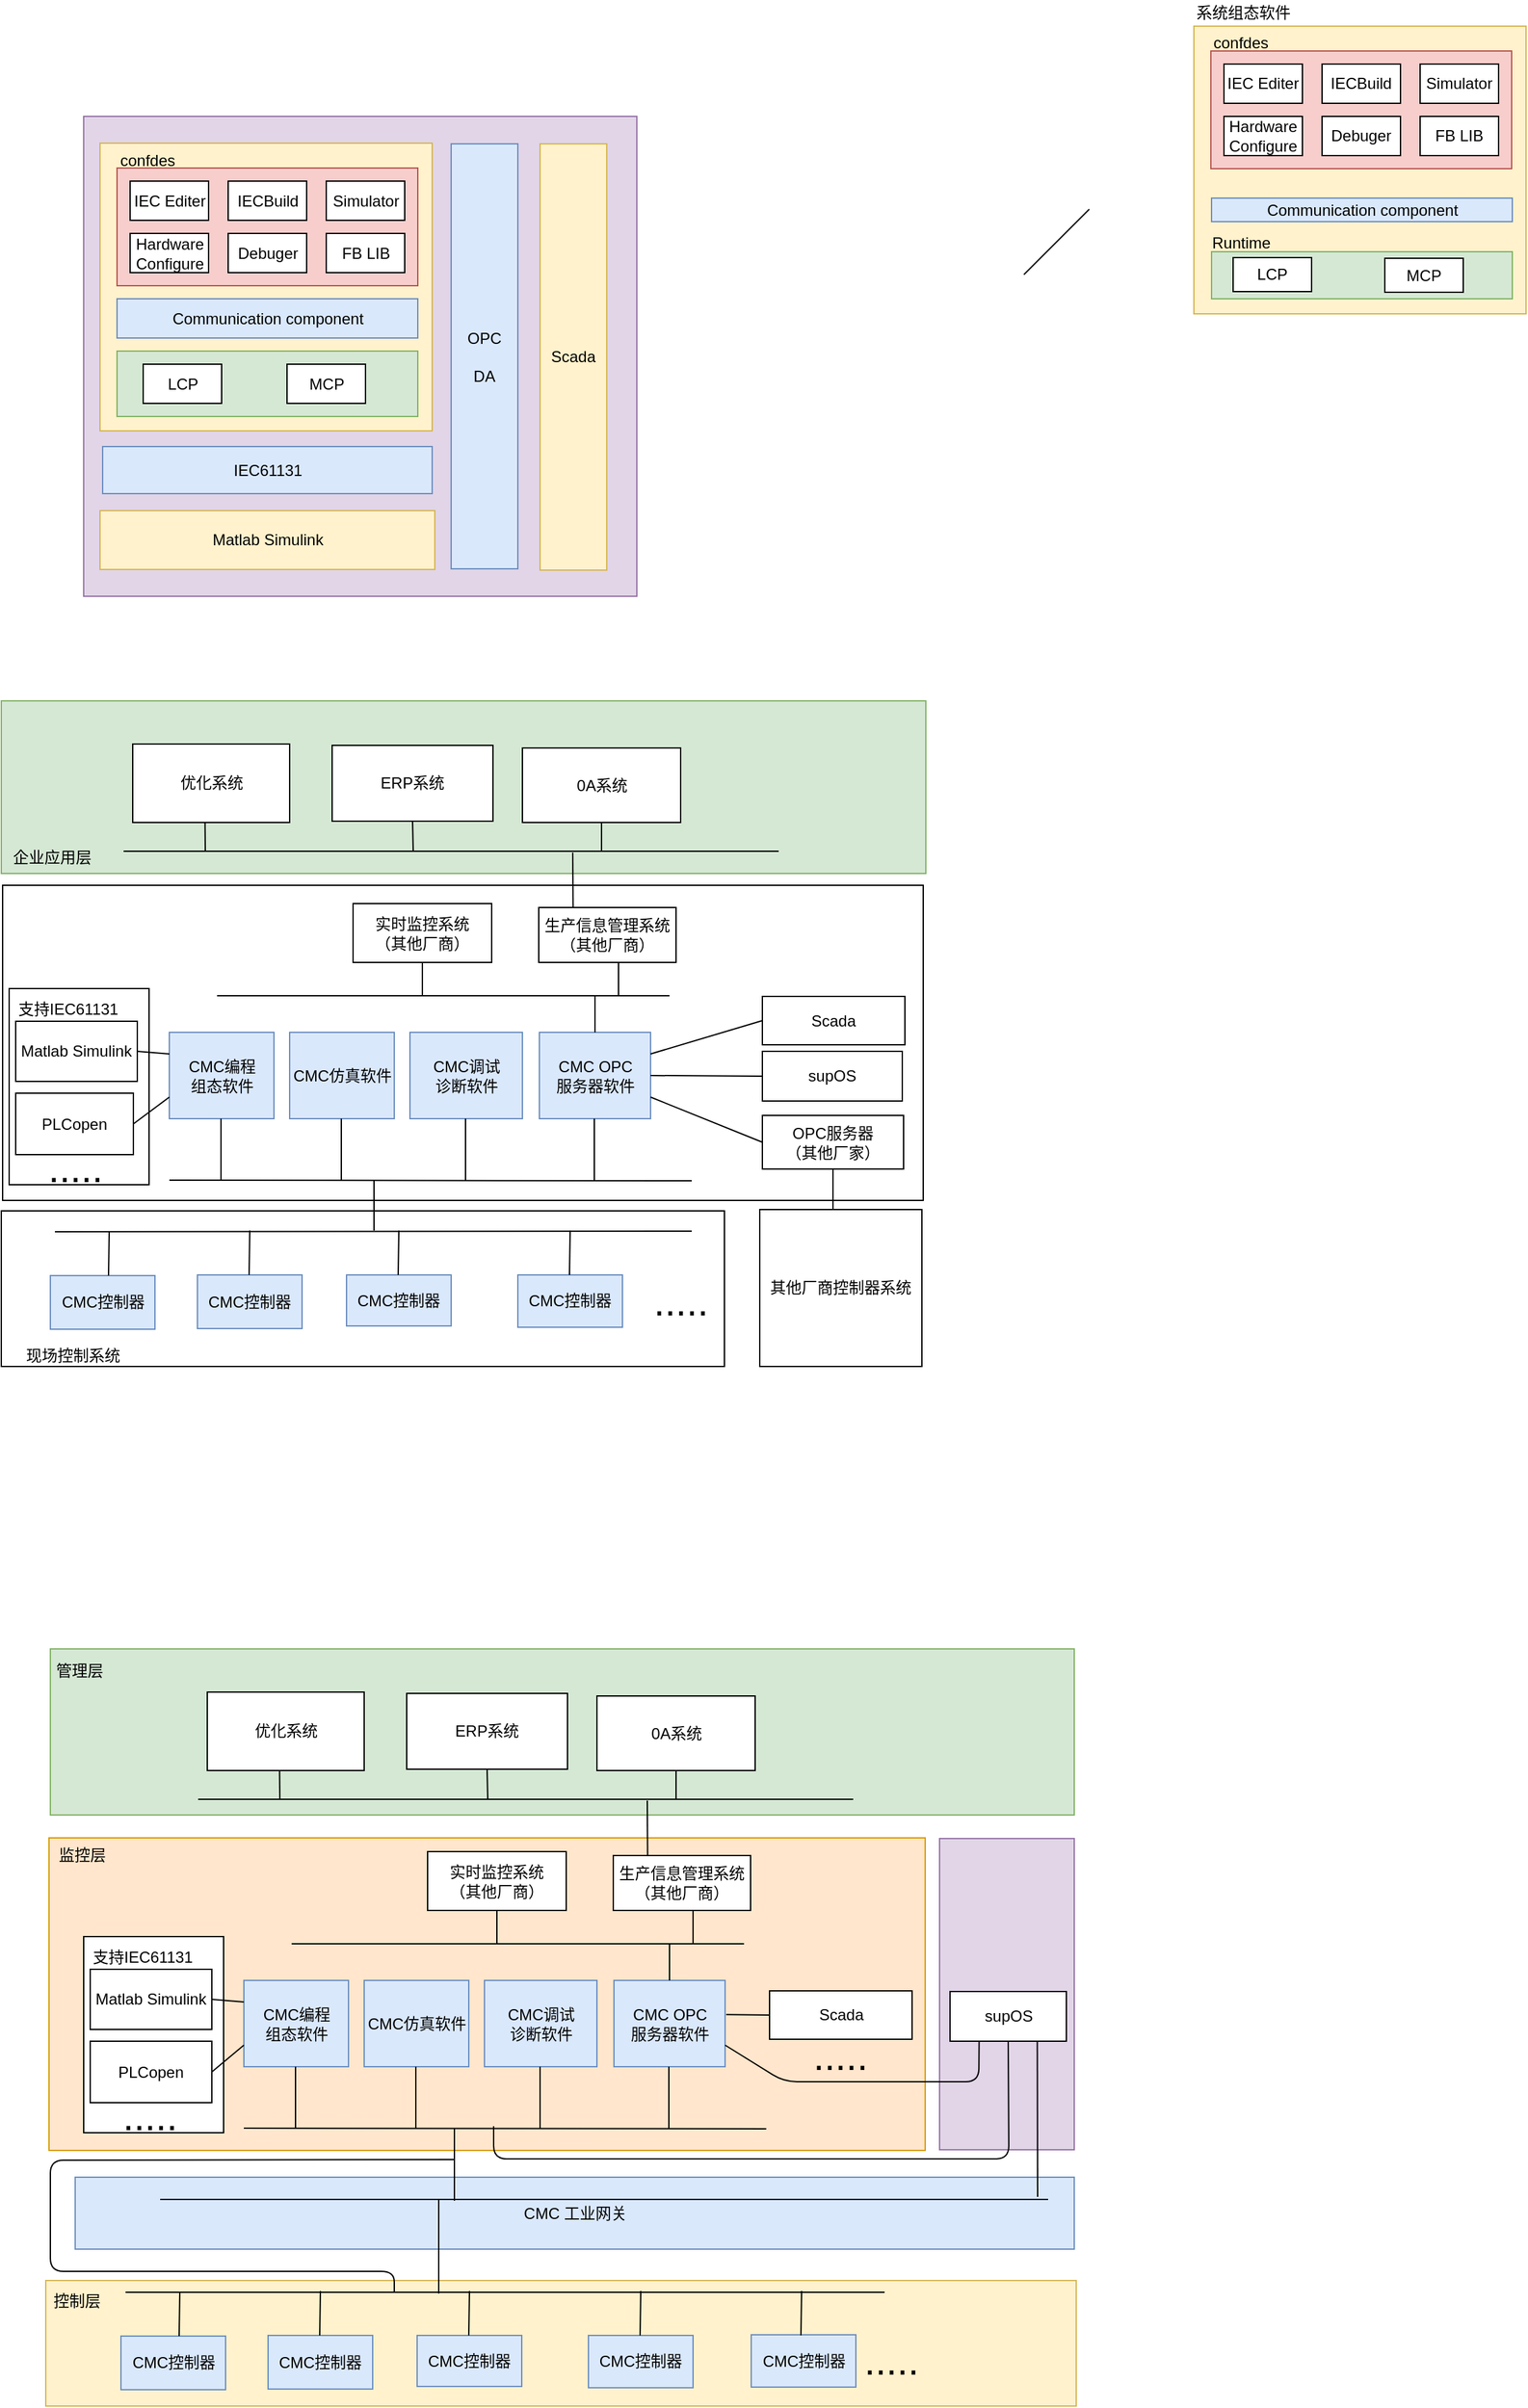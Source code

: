 <mxfile version="12.2.6" type="github" pages="1">
  <diagram id="X2vVQ79vodiJDOU-1dmY" name="Page-1">
    <mxGraphModel dx="971" dy="521" grid="0" gridSize="10" guides="1" tooltips="1" connect="1" arrows="1" fold="1" page="1" pageScale="1" pageWidth="827" pageHeight="1169" math="0" shadow="0">
      <root>
        <mxCell id="0"/>
        <mxCell id="1" parent="0"/>
        <mxCell id="jsY58lBf7UuHs69GCGZg-160" value="" style="rounded=0;whiteSpace=wrap;html=1;fillColor=#e1d5e7;strokeColor=#9673a6;" vertex="1" parent="1">
          <mxGeometry x="755.5" y="1512" width="103" height="238" as="geometry"/>
        </mxCell>
        <mxCell id="jsY58lBf7UuHs69GCGZg-145" value="&lt;div&gt;CMC 工业网关&lt;br&gt;&lt;/div&gt;" style="rounded=0;whiteSpace=wrap;html=1;fillColor=#dae8fc;strokeColor=#6c8ebf;" vertex="1" parent="1">
          <mxGeometry x="94.5" y="1771" width="764" height="55" as="geometry"/>
        </mxCell>
        <mxCell id="jsY58lBf7UuHs69GCGZg-60" value="" style="rounded=0;whiteSpace=wrap;html=1;" vertex="1" parent="1">
          <mxGeometry x="39" y="783" width="704" height="241" as="geometry"/>
        </mxCell>
        <mxCell id="jsY58lBf7UuHs69GCGZg-82" value="" style="rounded=0;whiteSpace=wrap;html=1;" vertex="1" parent="1">
          <mxGeometry x="44" y="862" width="107" height="150" as="geometry"/>
        </mxCell>
        <mxCell id="jsY58lBf7UuHs69GCGZg-80" value="" style="rounded=0;whiteSpace=wrap;html=1;fillColor=#d5e8d4;strokeColor=#82b366;" vertex="1" parent="1">
          <mxGeometry x="38" y="642" width="707" height="132" as="geometry"/>
        </mxCell>
        <mxCell id="jsY58lBf7UuHs69GCGZg-41" value="" style="rounded=0;whiteSpace=wrap;html=1;" vertex="1" parent="1">
          <mxGeometry x="38" y="1032" width="553" height="119" as="geometry"/>
        </mxCell>
        <mxCell id="29Fu6ePBGddKuSXw-dip-40" value="" style="rounded=0;whiteSpace=wrap;html=1;fillColor=#e1d5e7;strokeColor=#9673a6;" parent="1" vertex="1">
          <mxGeometry x="101" y="195" width="423" height="367" as="geometry"/>
        </mxCell>
        <mxCell id="29Fu6ePBGddKuSXw-dip-6" value="" style="rounded=0;whiteSpace=wrap;html=1;fillColor=#fff2cc;strokeColor=#d6b656;" parent="1" vertex="1">
          <mxGeometry x="113.5" y="215.5" width="254" height="220" as="geometry"/>
        </mxCell>
        <mxCell id="29Fu6ePBGddKuSXw-dip-10" value="" style="rounded=0;whiteSpace=wrap;html=1;fillColor=#f8cecc;strokeColor=#b85450;" parent="1" vertex="1">
          <mxGeometry x="126.5" y="234.5" width="230" height="90" as="geometry"/>
        </mxCell>
        <mxCell id="29Fu6ePBGddKuSXw-dip-11" value="IEC Editer" style="rounded=0;whiteSpace=wrap;html=1;" parent="1" vertex="1">
          <mxGeometry x="136.5" y="244.5" width="60" height="30" as="geometry"/>
        </mxCell>
        <mxCell id="29Fu6ePBGddKuSXw-dip-12" value="IECBuild" style="rounded=0;whiteSpace=wrap;html=1;" parent="1" vertex="1">
          <mxGeometry x="211.5" y="244.5" width="60" height="30" as="geometry"/>
        </mxCell>
        <mxCell id="29Fu6ePBGddKuSXw-dip-13" value="Debuger" style="rounded=0;whiteSpace=wrap;html=1;" parent="1" vertex="1">
          <mxGeometry x="211.5" y="284.5" width="60" height="30" as="geometry"/>
        </mxCell>
        <mxCell id="29Fu6ePBGddKuSXw-dip-16" value="confdes" style="text;html=1;resizable=0;points=[];autosize=1;align=left;verticalAlign=top;spacingTop=-4;" parent="1" vertex="1">
          <mxGeometry x="126.5" y="218.5" width="60" height="20" as="geometry"/>
        </mxCell>
        <mxCell id="29Fu6ePBGddKuSXw-dip-21" value="Simulator" style="rounded=0;whiteSpace=wrap;html=1;" parent="1" vertex="1">
          <mxGeometry x="286.5" y="244.5" width="60" height="30" as="geometry"/>
        </mxCell>
        <mxCell id="29Fu6ePBGddKuSXw-dip-22" value="&lt;div&gt;Hardware&lt;/div&gt;&lt;div&gt;&lt;span id=&quot;w_520&quot; class=&quot;high-light-bg&quot;&gt;Configure&lt;/span&gt;&lt;/div&gt;" style="rounded=0;whiteSpace=wrap;html=1;" parent="1" vertex="1">
          <mxGeometry x="136.5" y="284.5" width="60" height="30" as="geometry"/>
        </mxCell>
        <mxCell id="29Fu6ePBGddKuSXw-dip-23" value="FB LIB" style="rounded=0;whiteSpace=wrap;html=1;" parent="1" vertex="1">
          <mxGeometry x="286.5" y="284.5" width="60" height="30" as="geometry"/>
        </mxCell>
        <mxCell id="29Fu6ePBGddKuSXw-dip-26" value="Communication component" style="rounded=0;whiteSpace=wrap;html=1;fillColor=#dae8fc;strokeColor=#6c8ebf;" parent="1" vertex="1">
          <mxGeometry x="126.5" y="334.5" width="230" height="30" as="geometry"/>
        </mxCell>
        <mxCell id="29Fu6ePBGddKuSXw-dip-29" value="" style="rounded=0;whiteSpace=wrap;html=1;fillColor=#d5e8d4;strokeColor=#82b366;" parent="1" vertex="1">
          <mxGeometry x="126.5" y="374.5" width="230" height="50" as="geometry"/>
        </mxCell>
        <mxCell id="29Fu6ePBGddKuSXw-dip-31" value="LCP" style="rounded=0;whiteSpace=wrap;html=1;" parent="1" vertex="1">
          <mxGeometry x="146.5" y="384.5" width="60" height="30" as="geometry"/>
        </mxCell>
        <mxCell id="29Fu6ePBGddKuSXw-dip-32" value="MCP" style="rounded=0;whiteSpace=wrap;html=1;" parent="1" vertex="1">
          <mxGeometry x="256.5" y="384.5" width="60" height="30" as="geometry"/>
        </mxCell>
        <mxCell id="29Fu6ePBGddKuSXw-dip-35" value="&lt;div&gt;&lt;font style=&quot;font-size: 12px&quot;&gt;OPC&lt;/font&gt;&lt;/div&gt;&lt;div&gt;&lt;font style=&quot;font-size: 12px&quot;&gt;&lt;br&gt;&lt;/font&gt;&lt;/div&gt;&lt;div&gt;&lt;font style=&quot;font-size: 12px&quot;&gt; DA&lt;/font&gt;&lt;/div&gt;" style="rounded=0;whiteSpace=wrap;html=1;fillColor=#dae8fc;strokeColor=#6c8ebf;" parent="1" vertex="1">
          <mxGeometry x="382" y="216" width="51" height="325" as="geometry"/>
        </mxCell>
        <mxCell id="29Fu6ePBGddKuSXw-dip-36" value="Scada" style="rounded=0;whiteSpace=wrap;html=1;fillColor=#fff2cc;strokeColor=#d6b656;" parent="1" vertex="1">
          <mxGeometry x="450" y="216" width="51" height="326" as="geometry"/>
        </mxCell>
        <mxCell id="29Fu6ePBGddKuSXw-dip-37" value="IEC61131" style="rounded=0;whiteSpace=wrap;html=1;fillColor=#dae8fc;strokeColor=#6c8ebf;" parent="1" vertex="1">
          <mxGeometry x="115.5" y="447.5" width="252" height="36" as="geometry"/>
        </mxCell>
        <mxCell id="29Fu6ePBGddKuSXw-dip-38" value="Matlab Simulink" style="rounded=0;whiteSpace=wrap;html=1;fillColor=#fff2cc;strokeColor=#d6b656;" parent="1" vertex="1">
          <mxGeometry x="113.5" y="496.5" width="256" height="45" as="geometry"/>
        </mxCell>
        <mxCell id="jsY58lBf7UuHs69GCGZg-1" value="&lt;div&gt;CMC编程&lt;/div&gt;&lt;div&gt;组态软件&lt;/div&gt;" style="rounded=0;whiteSpace=wrap;html=1;fillColor=#dae8fc;strokeColor=#6c8ebf;" vertex="1" parent="1">
          <mxGeometry x="166.5" y="895.5" width="80" height="66" as="geometry"/>
        </mxCell>
        <mxCell id="jsY58lBf7UuHs69GCGZg-2" value="CMC仿真软件" style="rounded=0;whiteSpace=wrap;html=1;fillColor=#dae8fc;strokeColor=#6c8ebf;" vertex="1" parent="1">
          <mxGeometry x="258.5" y="895.5" width="80" height="66" as="geometry"/>
        </mxCell>
        <mxCell id="jsY58lBf7UuHs69GCGZg-3" value="&lt;div&gt;CMC OPC&lt;/div&gt;&lt;div&gt;服务器软件&lt;br&gt;&lt;/div&gt;" style="rounded=0;whiteSpace=wrap;html=1;fillColor=#dae8fc;strokeColor=#6c8ebf;" vertex="1" parent="1">
          <mxGeometry x="449.5" y="895.5" width="85" height="66" as="geometry"/>
        </mxCell>
        <mxCell id="jsY58lBf7UuHs69GCGZg-4" value="&lt;div&gt;CMC调试&lt;/div&gt;&lt;div&gt;诊断软件&lt;/div&gt;" style="rounded=0;whiteSpace=wrap;html=1;fillColor=#dae8fc;strokeColor=#6c8ebf;" vertex="1" parent="1">
          <mxGeometry x="350.5" y="895.5" width="86" height="66" as="geometry"/>
        </mxCell>
        <mxCell id="jsY58lBf7UuHs69GCGZg-8" value="" style="endArrow=none;html=1;" edge="1" parent="1">
          <mxGeometry width="50" height="50" relative="1" as="geometry">
            <mxPoint x="203" y="867.5" as="sourcePoint"/>
            <mxPoint x="549" y="867.5" as="targetPoint"/>
          </mxGeometry>
        </mxCell>
        <mxCell id="jsY58lBf7UuHs69GCGZg-9" value="" style="endArrow=none;html=1;exitX=0.5;exitY=0;exitDx=0;exitDy=0;" edge="1" parent="1" source="jsY58lBf7UuHs69GCGZg-3">
          <mxGeometry width="50" height="50" relative="1" as="geometry">
            <mxPoint x="114" y="1032.5" as="sourcePoint"/>
            <mxPoint x="492" y="868" as="targetPoint"/>
          </mxGeometry>
        </mxCell>
        <mxCell id="jsY58lBf7UuHs69GCGZg-11" value="&lt;div&gt;生产信息管理系统&lt;/div&gt;（其他厂商）" style="rounded=0;whiteSpace=wrap;html=1;" vertex="1" parent="1">
          <mxGeometry x="449" y="800" width="105" height="42" as="geometry"/>
        </mxCell>
        <mxCell id="jsY58lBf7UuHs69GCGZg-12" value="&lt;div&gt;实时监控系统&lt;/div&gt;&lt;div&gt;（其他厂商）&lt;br&gt;&lt;/div&gt;" style="rounded=0;whiteSpace=wrap;html=1;" vertex="1" parent="1">
          <mxGeometry x="307" y="797" width="106" height="45" as="geometry"/>
        </mxCell>
        <mxCell id="jsY58lBf7UuHs69GCGZg-13" value="" style="endArrow=none;html=1;entryX=0.5;entryY=1;entryDx=0;entryDy=0;" edge="1" parent="1" target="jsY58lBf7UuHs69GCGZg-12">
          <mxGeometry width="50" height="50" relative="1" as="geometry">
            <mxPoint x="360" y="868" as="sourcePoint"/>
            <mxPoint x="151" y="1021" as="targetPoint"/>
          </mxGeometry>
        </mxCell>
        <mxCell id="jsY58lBf7UuHs69GCGZg-14" value="" style="endArrow=none;html=1;entryX=0.5;entryY=1;entryDx=0;entryDy=0;" edge="1" parent="1">
          <mxGeometry width="50" height="50" relative="1" as="geometry">
            <mxPoint x="510" y="868" as="sourcePoint"/>
            <mxPoint x="510" y="842" as="targetPoint"/>
          </mxGeometry>
        </mxCell>
        <mxCell id="jsY58lBf7UuHs69GCGZg-15" value="Scada" style="rounded=0;whiteSpace=wrap;html=1;" vertex="1" parent="1">
          <mxGeometry x="620" y="868" width="109" height="37" as="geometry"/>
        </mxCell>
        <mxCell id="jsY58lBf7UuHs69GCGZg-17" value="" style="endArrow=none;html=1;" edge="1" parent="1">
          <mxGeometry width="50" height="50" relative="1" as="geometry">
            <mxPoint x="166.5" y="1008.5" as="sourcePoint"/>
            <mxPoint x="566" y="1009" as="targetPoint"/>
          </mxGeometry>
        </mxCell>
        <mxCell id="jsY58lBf7UuHs69GCGZg-18" value="" style="endArrow=none;html=1;exitX=0.5;exitY=0;exitDx=0;exitDy=0;" edge="1" parent="1">
          <mxGeometry width="50" height="50" relative="1" as="geometry">
            <mxPoint x="206" y="1009.0" as="sourcePoint"/>
            <mxPoint x="206" y="961.5" as="targetPoint"/>
          </mxGeometry>
        </mxCell>
        <mxCell id="jsY58lBf7UuHs69GCGZg-19" value="" style="endArrow=none;html=1;exitX=0.5;exitY=0;exitDx=0;exitDy=0;" edge="1" parent="1">
          <mxGeometry width="50" height="50" relative="1" as="geometry">
            <mxPoint x="298" y="1009.0" as="sourcePoint"/>
            <mxPoint x="298" y="961.5" as="targetPoint"/>
          </mxGeometry>
        </mxCell>
        <mxCell id="jsY58lBf7UuHs69GCGZg-20" value="" style="endArrow=none;html=1;exitX=0.5;exitY=0;exitDx=0;exitDy=0;" edge="1" parent="1">
          <mxGeometry width="50" height="50" relative="1" as="geometry">
            <mxPoint x="393" y="1009.0" as="sourcePoint"/>
            <mxPoint x="393" y="961.5" as="targetPoint"/>
          </mxGeometry>
        </mxCell>
        <mxCell id="jsY58lBf7UuHs69GCGZg-21" value="" style="endArrow=none;html=1;exitX=0.5;exitY=0;exitDx=0;exitDy=0;" edge="1" parent="1">
          <mxGeometry width="50" height="50" relative="1" as="geometry">
            <mxPoint x="491.5" y="1009.0" as="sourcePoint"/>
            <mxPoint x="491.5" y="961.5" as="targetPoint"/>
          </mxGeometry>
        </mxCell>
        <mxCell id="jsY58lBf7UuHs69GCGZg-24" value="" style="endArrow=none;html=1;exitX=0;exitY=0.5;exitDx=0;exitDy=0;entryX=1;entryY=0.25;entryDx=0;entryDy=0;" edge="1" parent="1" source="jsY58lBf7UuHs69GCGZg-15" target="jsY58lBf7UuHs69GCGZg-3">
          <mxGeometry width="50" height="50" relative="1" as="geometry">
            <mxPoint x="501.5" y="1019.0" as="sourcePoint"/>
            <mxPoint x="501.5" y="971.5" as="targetPoint"/>
          </mxGeometry>
        </mxCell>
        <mxCell id="jsY58lBf7UuHs69GCGZg-25" value="supOS" style="rounded=0;whiteSpace=wrap;html=1;" vertex="1" parent="1">
          <mxGeometry x="620" y="910" width="107" height="38" as="geometry"/>
        </mxCell>
        <mxCell id="jsY58lBf7UuHs69GCGZg-26" value="" style="endArrow=none;html=1;exitX=0;exitY=0.5;exitDx=0;exitDy=0;entryX=1;entryY=0.5;entryDx=0;entryDy=0;" edge="1" parent="1" source="jsY58lBf7UuHs69GCGZg-25" target="jsY58lBf7UuHs69GCGZg-3">
          <mxGeometry width="50" height="50" relative="1" as="geometry">
            <mxPoint x="601.5" y="896.5" as="sourcePoint"/>
            <mxPoint x="544.5" y="922" as="targetPoint"/>
          </mxGeometry>
        </mxCell>
        <mxCell id="jsY58lBf7UuHs69GCGZg-27" value="CMC控制器" style="rounded=0;whiteSpace=wrap;html=1;fillColor=#dae8fc;strokeColor=#6c8ebf;" vertex="1" parent="1">
          <mxGeometry x="188" y="1081" width="80" height="41" as="geometry"/>
        </mxCell>
        <mxCell id="jsY58lBf7UuHs69GCGZg-28" value="CMC控制器" style="rounded=0;whiteSpace=wrap;html=1;fillColor=#dae8fc;strokeColor=#6c8ebf;" vertex="1" parent="1">
          <mxGeometry x="302" y="1081" width="80" height="39" as="geometry"/>
        </mxCell>
        <mxCell id="jsY58lBf7UuHs69GCGZg-30" value="CMC控制器" style="rounded=0;whiteSpace=wrap;html=1;fillColor=#dae8fc;strokeColor=#6c8ebf;" vertex="1" parent="1">
          <mxGeometry x="433" y="1081" width="80" height="40" as="geometry"/>
        </mxCell>
        <mxCell id="jsY58lBf7UuHs69GCGZg-33" value="" style="endArrow=none;html=1;" edge="1" parent="1">
          <mxGeometry width="50" height="50" relative="1" as="geometry">
            <mxPoint x="79" y="1048" as="sourcePoint"/>
            <mxPoint x="566" y="1047.5" as="targetPoint"/>
          </mxGeometry>
        </mxCell>
        <mxCell id="jsY58lBf7UuHs69GCGZg-34" value="" style="endArrow=none;html=1;exitX=0.5;exitY=0;exitDx=0;exitDy=0;" edge="1" parent="1">
          <mxGeometry width="50" height="50" relative="1" as="geometry">
            <mxPoint x="227.5" y="1081.0" as="sourcePoint"/>
            <mxPoint x="228" y="1047" as="targetPoint"/>
          </mxGeometry>
        </mxCell>
        <mxCell id="jsY58lBf7UuHs69GCGZg-35" value="" style="endArrow=none;html=1;exitX=0.5;exitY=0;exitDx=0;exitDy=0;" edge="1" parent="1">
          <mxGeometry width="50" height="50" relative="1" as="geometry">
            <mxPoint x="341.5" y="1081.0" as="sourcePoint"/>
            <mxPoint x="342" y="1047" as="targetPoint"/>
          </mxGeometry>
        </mxCell>
        <mxCell id="jsY58lBf7UuHs69GCGZg-36" value="" style="endArrow=none;html=1;exitX=0.5;exitY=0;exitDx=0;exitDy=0;" edge="1" parent="1">
          <mxGeometry width="50" height="50" relative="1" as="geometry">
            <mxPoint x="472.5" y="1081.0" as="sourcePoint"/>
            <mxPoint x="473" y="1047" as="targetPoint"/>
          </mxGeometry>
        </mxCell>
        <mxCell id="jsY58lBf7UuHs69GCGZg-38" value="&lt;font style=&quot;font-size: 30px&quot;&gt;.....&lt;/font&gt;" style="text;html=1;resizable=0;points=[];autosize=1;align=left;verticalAlign=top;spacingTop=-4;" vertex="1" parent="1">
          <mxGeometry x="534.5" y="1081" width="52" height="21" as="geometry"/>
        </mxCell>
        <mxCell id="jsY58lBf7UuHs69GCGZg-43" value="现场控制系统" style="text;html=1;resizable=0;points=[];autosize=1;align=left;verticalAlign=top;spacingTop=-4;" vertex="1" parent="1">
          <mxGeometry x="54.5" y="1133" width="82" height="14" as="geometry"/>
        </mxCell>
        <mxCell id="jsY58lBf7UuHs69GCGZg-44" value="" style="endArrow=none;html=1;" edge="1" parent="1">
          <mxGeometry width="50" height="50" relative="1" as="geometry">
            <mxPoint x="323" y="1047" as="sourcePoint"/>
            <mxPoint x="323" y="1009" as="targetPoint"/>
          </mxGeometry>
        </mxCell>
        <mxCell id="jsY58lBf7UuHs69GCGZg-45" value="OPC服务器&lt;br&gt;（其他厂家）" style="rounded=0;whiteSpace=wrap;html=1;" vertex="1" parent="1">
          <mxGeometry x="620" y="959" width="108" height="41" as="geometry"/>
        </mxCell>
        <mxCell id="jsY58lBf7UuHs69GCGZg-46" value="" style="endArrow=none;html=1;exitX=0;exitY=0.5;exitDx=0;exitDy=0;entryX=1;entryY=0.75;entryDx=0;entryDy=0;" edge="1" parent="1" source="jsY58lBf7UuHs69GCGZg-45" target="jsY58lBf7UuHs69GCGZg-3">
          <mxGeometry width="50" height="50" relative="1" as="geometry">
            <mxPoint x="630" y="934" as="sourcePoint"/>
            <mxPoint x="544.5" y="938.5" as="targetPoint"/>
          </mxGeometry>
        </mxCell>
        <mxCell id="jsY58lBf7UuHs69GCGZg-47" value="其他厂商控制器系统" style="rounded=0;whiteSpace=wrap;html=1;" vertex="1" parent="1">
          <mxGeometry x="618" y="1031" width="124" height="120" as="geometry"/>
        </mxCell>
        <mxCell id="jsY58lBf7UuHs69GCGZg-48" value="" style="endArrow=none;html=1;entryX=0.5;entryY=1;entryDx=0;entryDy=0;" edge="1" parent="1" target="jsY58lBf7UuHs69GCGZg-45">
          <mxGeometry width="50" height="50" relative="1" as="geometry">
            <mxPoint x="674" y="1031" as="sourcePoint"/>
            <mxPoint x="151" y="1176" as="targetPoint"/>
          </mxGeometry>
        </mxCell>
        <mxCell id="jsY58lBf7UuHs69GCGZg-50" value="Matlab Simulink" style="rounded=0;whiteSpace=wrap;html=1;" vertex="1" parent="1">
          <mxGeometry x="49" y="887" width="93" height="46" as="geometry"/>
        </mxCell>
        <mxCell id="jsY58lBf7UuHs69GCGZg-53" value="PLCopen" style="rounded=0;whiteSpace=wrap;html=1;" vertex="1" parent="1">
          <mxGeometry x="49" y="942" width="90" height="47" as="geometry"/>
        </mxCell>
        <mxCell id="jsY58lBf7UuHs69GCGZg-55" value="CMC控制器" style="rounded=0;whiteSpace=wrap;html=1;fillColor=#dae8fc;strokeColor=#6c8ebf;" vertex="1" parent="1">
          <mxGeometry x="75.5" y="1081.5" width="80" height="41" as="geometry"/>
        </mxCell>
        <mxCell id="jsY58lBf7UuHs69GCGZg-56" value="" style="endArrow=none;html=1;exitX=0.5;exitY=0;exitDx=0;exitDy=0;" edge="1" parent="1">
          <mxGeometry width="50" height="50" relative="1" as="geometry">
            <mxPoint x="120" y="1081.5" as="sourcePoint"/>
            <mxPoint x="120.5" y="1047.5" as="targetPoint"/>
          </mxGeometry>
        </mxCell>
        <mxCell id="jsY58lBf7UuHs69GCGZg-57" value="" style="endArrow=none;html=1;entryX=0;entryY=0.25;entryDx=0;entryDy=0;exitX=1;exitY=0.5;exitDx=0;exitDy=0;" edge="1" parent="1" source="jsY58lBf7UuHs69GCGZg-50" target="jsY58lBf7UuHs69GCGZg-1">
          <mxGeometry width="50" height="50" relative="1" as="geometry">
            <mxPoint x="34" y="1222" as="sourcePoint"/>
            <mxPoint x="84" y="1172" as="targetPoint"/>
          </mxGeometry>
        </mxCell>
        <mxCell id="jsY58lBf7UuHs69GCGZg-58" value="" style="endArrow=none;html=1;entryX=0;entryY=0.75;entryDx=0;entryDy=0;exitX=1;exitY=0.5;exitDx=0;exitDy=0;" edge="1" parent="1" source="jsY58lBf7UuHs69GCGZg-53" target="jsY58lBf7UuHs69GCGZg-1">
          <mxGeometry width="50" height="50" relative="1" as="geometry">
            <mxPoint x="137" y="920" as="sourcePoint"/>
            <mxPoint x="176.5" y="922" as="targetPoint"/>
          </mxGeometry>
        </mxCell>
        <mxCell id="jsY58lBf7UuHs69GCGZg-59" value="&lt;font style=&quot;font-size: 30px&quot;&gt;.....&lt;/font&gt;" style="text;html=1;resizable=0;points=[];autosize=1;align=left;verticalAlign=top;spacingTop=-4;" vertex="1" parent="1">
          <mxGeometry x="71.5" y="978.5" width="52" height="21" as="geometry"/>
        </mxCell>
        <mxCell id="jsY58lBf7UuHs69GCGZg-64" value="0A系统" style="rounded=0;whiteSpace=wrap;html=1;" vertex="1" parent="1">
          <mxGeometry x="436.5" y="678" width="121" height="57" as="geometry"/>
        </mxCell>
        <mxCell id="jsY58lBf7UuHs69GCGZg-65" value="ERP系统" style="rounded=0;whiteSpace=wrap;html=1;" vertex="1" parent="1">
          <mxGeometry x="291" y="676" width="123" height="58" as="geometry"/>
        </mxCell>
        <mxCell id="jsY58lBf7UuHs69GCGZg-66" value="优化系统" style="rounded=0;whiteSpace=wrap;html=1;" vertex="1" parent="1">
          <mxGeometry x="138.5" y="675" width="120" height="60" as="geometry"/>
        </mxCell>
        <mxCell id="jsY58lBf7UuHs69GCGZg-73" value="" style="endArrow=none;html=1;entryX=0.5;entryY=1;entryDx=0;entryDy=0;" edge="1" parent="1" target="jsY58lBf7UuHs69GCGZg-65">
          <mxGeometry width="50" height="50" relative="1" as="geometry">
            <mxPoint x="353" y="757" as="sourcePoint"/>
            <mxPoint x="218.5" y="754" as="targetPoint"/>
          </mxGeometry>
        </mxCell>
        <mxCell id="jsY58lBf7UuHs69GCGZg-74" value="" style="endArrow=none;html=1;" edge="1" parent="1">
          <mxGeometry width="50" height="50" relative="1" as="geometry">
            <mxPoint x="131.5" y="757" as="sourcePoint"/>
            <mxPoint x="632.5" y="757" as="targetPoint"/>
          </mxGeometry>
        </mxCell>
        <mxCell id="jsY58lBf7UuHs69GCGZg-75" value="" style="endArrow=none;html=1;" edge="1" parent="1" target="jsY58lBf7UuHs69GCGZg-64">
          <mxGeometry width="50" height="50" relative="1" as="geometry">
            <mxPoint x="497" y="757" as="sourcePoint"/>
            <mxPoint x="92" y="1172" as="targetPoint"/>
          </mxGeometry>
        </mxCell>
        <mxCell id="jsY58lBf7UuHs69GCGZg-77" value="" style="endArrow=none;html=1;" edge="1" parent="1">
          <mxGeometry width="50" height="50" relative="1" as="geometry">
            <mxPoint x="194" y="757" as="sourcePoint"/>
            <mxPoint x="193.788" y="735" as="targetPoint"/>
          </mxGeometry>
        </mxCell>
        <mxCell id="jsY58lBf7UuHs69GCGZg-79" value="" style="endArrow=none;html=1;entryX=0.25;entryY=0;entryDx=0;entryDy=0;" edge="1" parent="1" target="jsY58lBf7UuHs69GCGZg-11">
          <mxGeometry width="50" height="50" relative="1" as="geometry">
            <mxPoint x="475" y="758" as="sourcePoint"/>
            <mxPoint x="520" y="852" as="targetPoint"/>
          </mxGeometry>
        </mxCell>
        <mxCell id="jsY58lBf7UuHs69GCGZg-81" value="企业应用层" style="text;html=1;resizable=0;points=[];autosize=1;align=left;verticalAlign=top;spacingTop=-4;" vertex="1" parent="1">
          <mxGeometry x="44.5" y="752" width="70" height="14" as="geometry"/>
        </mxCell>
        <mxCell id="jsY58lBf7UuHs69GCGZg-83" value="支持IEC61131" style="text;html=1;resizable=0;points=[];autosize=1;align=left;verticalAlign=top;spacingTop=-4;" vertex="1" parent="1">
          <mxGeometry x="49" y="868" width="88" height="14" as="geometry"/>
        </mxCell>
        <mxCell id="jsY58lBf7UuHs69GCGZg-84" value="" style="rounded=0;whiteSpace=wrap;html=1;fillColor=#ffe6cc;strokeColor=#d79b00;" vertex="1" parent="1">
          <mxGeometry x="74.5" y="1511.5" width="670" height="239" as="geometry"/>
        </mxCell>
        <mxCell id="jsY58lBf7UuHs69GCGZg-85" value="" style="rounded=0;whiteSpace=wrap;html=1;" vertex="1" parent="1">
          <mxGeometry x="101" y="1587" width="107" height="150" as="geometry"/>
        </mxCell>
        <mxCell id="jsY58lBf7UuHs69GCGZg-86" value="" style="rounded=0;whiteSpace=wrap;html=1;fillColor=#d5e8d4;strokeColor=#82b366;" vertex="1" parent="1">
          <mxGeometry x="75.5" y="1367" width="783" height="127" as="geometry"/>
        </mxCell>
        <mxCell id="jsY58lBf7UuHs69GCGZg-87" value="" style="rounded=0;whiteSpace=wrap;html=1;fillColor=#fff2cc;strokeColor=#d6b656;" vertex="1" parent="1">
          <mxGeometry x="72" y="1850" width="788" height="96" as="geometry"/>
        </mxCell>
        <mxCell id="jsY58lBf7UuHs69GCGZg-88" value="&lt;div&gt;CMC编程&lt;/div&gt;&lt;div&gt;组态软件&lt;/div&gt;" style="rounded=0;whiteSpace=wrap;html=1;fillColor=#dae8fc;strokeColor=#6c8ebf;" vertex="1" parent="1">
          <mxGeometry x="223.5" y="1620.5" width="80" height="66" as="geometry"/>
        </mxCell>
        <mxCell id="jsY58lBf7UuHs69GCGZg-89" value="CMC仿真软件" style="rounded=0;whiteSpace=wrap;html=1;fillColor=#dae8fc;strokeColor=#6c8ebf;" vertex="1" parent="1">
          <mxGeometry x="315.5" y="1620.5" width="80" height="66" as="geometry"/>
        </mxCell>
        <mxCell id="jsY58lBf7UuHs69GCGZg-90" value="&lt;div&gt;CMC OPC&lt;/div&gt;&lt;div&gt;服务器软件&lt;br&gt;&lt;/div&gt;" style="rounded=0;whiteSpace=wrap;html=1;fillColor=#dae8fc;strokeColor=#6c8ebf;" vertex="1" parent="1">
          <mxGeometry x="506.5" y="1620.5" width="85" height="66" as="geometry"/>
        </mxCell>
        <mxCell id="jsY58lBf7UuHs69GCGZg-91" value="&lt;div&gt;CMC调试&lt;/div&gt;&lt;div&gt;诊断软件&lt;/div&gt;" style="rounded=0;whiteSpace=wrap;html=1;fillColor=#dae8fc;strokeColor=#6c8ebf;" vertex="1" parent="1">
          <mxGeometry x="407.5" y="1620.5" width="86" height="66" as="geometry"/>
        </mxCell>
        <mxCell id="jsY58lBf7UuHs69GCGZg-92" value="" style="endArrow=none;html=1;" edge="1" parent="1">
          <mxGeometry width="50" height="50" relative="1" as="geometry">
            <mxPoint x="260" y="1592.5" as="sourcePoint"/>
            <mxPoint x="606.0" y="1592.5" as="targetPoint"/>
          </mxGeometry>
        </mxCell>
        <mxCell id="jsY58lBf7UuHs69GCGZg-93" value="" style="endArrow=none;html=1;exitX=0.5;exitY=0;exitDx=0;exitDy=0;" edge="1" parent="1" source="jsY58lBf7UuHs69GCGZg-90">
          <mxGeometry width="50" height="50" relative="1" as="geometry">
            <mxPoint x="171" y="1757.5" as="sourcePoint"/>
            <mxPoint x="549" y="1593" as="targetPoint"/>
          </mxGeometry>
        </mxCell>
        <mxCell id="jsY58lBf7UuHs69GCGZg-94" value="&lt;div&gt;生产信息管理系统&lt;/div&gt;（其他厂商）" style="rounded=0;whiteSpace=wrap;html=1;" vertex="1" parent="1">
          <mxGeometry x="506" y="1525" width="105" height="42" as="geometry"/>
        </mxCell>
        <mxCell id="jsY58lBf7UuHs69GCGZg-95" value="&lt;div&gt;实时监控系统&lt;/div&gt;&lt;div&gt;（其他厂商）&lt;br&gt;&lt;/div&gt;" style="rounded=0;whiteSpace=wrap;html=1;" vertex="1" parent="1">
          <mxGeometry x="364" y="1522" width="106" height="45" as="geometry"/>
        </mxCell>
        <mxCell id="jsY58lBf7UuHs69GCGZg-96" value="" style="endArrow=none;html=1;entryX=0.5;entryY=1;entryDx=0;entryDy=0;" edge="1" parent="1" target="jsY58lBf7UuHs69GCGZg-95">
          <mxGeometry width="50" height="50" relative="1" as="geometry">
            <mxPoint x="417" y="1593" as="sourcePoint"/>
            <mxPoint x="208" y="1746" as="targetPoint"/>
          </mxGeometry>
        </mxCell>
        <mxCell id="jsY58lBf7UuHs69GCGZg-97" value="" style="endArrow=none;html=1;entryX=0.5;entryY=1;entryDx=0;entryDy=0;" edge="1" parent="1">
          <mxGeometry width="50" height="50" relative="1" as="geometry">
            <mxPoint x="567" y="1593" as="sourcePoint"/>
            <mxPoint x="567" y="1567" as="targetPoint"/>
          </mxGeometry>
        </mxCell>
        <mxCell id="jsY58lBf7UuHs69GCGZg-98" value="Scada" style="rounded=0;whiteSpace=wrap;html=1;" vertex="1" parent="1">
          <mxGeometry x="625.5" y="1628.5" width="109" height="37" as="geometry"/>
        </mxCell>
        <mxCell id="jsY58lBf7UuHs69GCGZg-99" value="" style="endArrow=none;html=1;" edge="1" parent="1">
          <mxGeometry width="50" height="50" relative="1" as="geometry">
            <mxPoint x="223.5" y="1733.5" as="sourcePoint"/>
            <mxPoint x="623.0" y="1734" as="targetPoint"/>
          </mxGeometry>
        </mxCell>
        <mxCell id="jsY58lBf7UuHs69GCGZg-100" value="" style="endArrow=none;html=1;exitX=0.5;exitY=0;exitDx=0;exitDy=0;" edge="1" parent="1">
          <mxGeometry width="50" height="50" relative="1" as="geometry">
            <mxPoint x="263" y="1734.0" as="sourcePoint"/>
            <mxPoint x="263" y="1686.5" as="targetPoint"/>
          </mxGeometry>
        </mxCell>
        <mxCell id="jsY58lBf7UuHs69GCGZg-101" value="" style="endArrow=none;html=1;exitX=0.5;exitY=0;exitDx=0;exitDy=0;" edge="1" parent="1">
          <mxGeometry width="50" height="50" relative="1" as="geometry">
            <mxPoint x="355" y="1734.0" as="sourcePoint"/>
            <mxPoint x="355" y="1686.5" as="targetPoint"/>
          </mxGeometry>
        </mxCell>
        <mxCell id="jsY58lBf7UuHs69GCGZg-102" value="" style="endArrow=none;html=1;exitX=0.5;exitY=0;exitDx=0;exitDy=0;" edge="1" parent="1">
          <mxGeometry width="50" height="50" relative="1" as="geometry">
            <mxPoint x="450" y="1734.0" as="sourcePoint"/>
            <mxPoint x="450" y="1686.5" as="targetPoint"/>
          </mxGeometry>
        </mxCell>
        <mxCell id="jsY58lBf7UuHs69GCGZg-103" value="" style="endArrow=none;html=1;exitX=0.5;exitY=0;exitDx=0;exitDy=0;" edge="1" parent="1">
          <mxGeometry width="50" height="50" relative="1" as="geometry">
            <mxPoint x="548.5" y="1734.0" as="sourcePoint"/>
            <mxPoint x="548.5" y="1686.5" as="targetPoint"/>
          </mxGeometry>
        </mxCell>
        <mxCell id="jsY58lBf7UuHs69GCGZg-104" value="" style="endArrow=none;html=1;exitX=0;exitY=0.5;exitDx=0;exitDy=0;entryX=1.01;entryY=0.396;entryDx=0;entryDy=0;entryPerimeter=0;" edge="1" parent="1" source="jsY58lBf7UuHs69GCGZg-98" target="jsY58lBf7UuHs69GCGZg-90">
          <mxGeometry width="50" height="50" relative="1" as="geometry">
            <mxPoint x="558.5" y="1744.0" as="sourcePoint"/>
            <mxPoint x="558.5" y="1696.5" as="targetPoint"/>
          </mxGeometry>
        </mxCell>
        <mxCell id="jsY58lBf7UuHs69GCGZg-105" value="supOS" style="rounded=0;whiteSpace=wrap;html=1;" vertex="1" parent="1">
          <mxGeometry x="763.5" y="1629" width="89" height="38" as="geometry"/>
        </mxCell>
        <mxCell id="jsY58lBf7UuHs69GCGZg-107" value="CMC控制器" style="rounded=0;whiteSpace=wrap;html=1;fillColor=#dae8fc;strokeColor=#6c8ebf;" vertex="1" parent="1">
          <mxGeometry x="242" y="1892" width="80" height="41" as="geometry"/>
        </mxCell>
        <mxCell id="jsY58lBf7UuHs69GCGZg-108" value="CMC控制器" style="rounded=0;whiteSpace=wrap;html=1;fillColor=#dae8fc;strokeColor=#6c8ebf;" vertex="1" parent="1">
          <mxGeometry x="356" y="1892" width="80" height="39" as="geometry"/>
        </mxCell>
        <mxCell id="jsY58lBf7UuHs69GCGZg-109" value="CMC控制器" style="rounded=0;whiteSpace=wrap;html=1;fillColor=#dae8fc;strokeColor=#6c8ebf;" vertex="1" parent="1">
          <mxGeometry x="487" y="1892" width="80" height="40" as="geometry"/>
        </mxCell>
        <mxCell id="jsY58lBf7UuHs69GCGZg-110" value="" style="endArrow=none;html=1;" edge="1" parent="1">
          <mxGeometry width="50" height="50" relative="1" as="geometry">
            <mxPoint x="133" y="1859" as="sourcePoint"/>
            <mxPoint x="713.5" y="1859" as="targetPoint"/>
          </mxGeometry>
        </mxCell>
        <mxCell id="jsY58lBf7UuHs69GCGZg-111" value="" style="endArrow=none;html=1;exitX=0.5;exitY=0;exitDx=0;exitDy=0;" edge="1" parent="1">
          <mxGeometry width="50" height="50" relative="1" as="geometry">
            <mxPoint x="281.5" y="1892.0" as="sourcePoint"/>
            <mxPoint x="282" y="1858" as="targetPoint"/>
          </mxGeometry>
        </mxCell>
        <mxCell id="jsY58lBf7UuHs69GCGZg-112" value="" style="endArrow=none;html=1;exitX=0.5;exitY=0;exitDx=0;exitDy=0;" edge="1" parent="1">
          <mxGeometry width="50" height="50" relative="1" as="geometry">
            <mxPoint x="395.5" y="1892.0" as="sourcePoint"/>
            <mxPoint x="396" y="1858" as="targetPoint"/>
          </mxGeometry>
        </mxCell>
        <mxCell id="jsY58lBf7UuHs69GCGZg-113" value="" style="endArrow=none;html=1;exitX=0.5;exitY=0;exitDx=0;exitDy=0;" edge="1" parent="1">
          <mxGeometry width="50" height="50" relative="1" as="geometry">
            <mxPoint x="526.5" y="1892.0" as="sourcePoint"/>
            <mxPoint x="527" y="1858" as="targetPoint"/>
          </mxGeometry>
        </mxCell>
        <mxCell id="jsY58lBf7UuHs69GCGZg-114" value="&lt;font style=&quot;font-size: 30px&quot;&gt;.....&lt;/font&gt;" style="text;html=1;resizable=0;points=[];autosize=1;align=left;verticalAlign=top;spacingTop=-4;" vertex="1" parent="1">
          <mxGeometry x="696" y="1890.5" width="52" height="21" as="geometry"/>
        </mxCell>
        <mxCell id="jsY58lBf7UuHs69GCGZg-115" value="控制层" style="text;html=1;resizable=0;points=[];autosize=1;align=left;verticalAlign=top;spacingTop=-4;" vertex="1" parent="1">
          <mxGeometry x="75.5" y="1855.5" width="46" height="14" as="geometry"/>
        </mxCell>
        <mxCell id="jsY58lBf7UuHs69GCGZg-121" value="Matlab Simulink" style="rounded=0;whiteSpace=wrap;html=1;" vertex="1" parent="1">
          <mxGeometry x="106" y="1612" width="93" height="46" as="geometry"/>
        </mxCell>
        <mxCell id="jsY58lBf7UuHs69GCGZg-122" value="PLCopen" style="rounded=0;whiteSpace=wrap;html=1;" vertex="1" parent="1">
          <mxGeometry x="106" y="1667" width="93" height="47" as="geometry"/>
        </mxCell>
        <mxCell id="jsY58lBf7UuHs69GCGZg-123" value="CMC控制器" style="rounded=0;whiteSpace=wrap;html=1;fillColor=#dae8fc;strokeColor=#6c8ebf;" vertex="1" parent="1">
          <mxGeometry x="129.5" y="1892.5" width="80" height="41" as="geometry"/>
        </mxCell>
        <mxCell id="jsY58lBf7UuHs69GCGZg-124" value="" style="endArrow=none;html=1;exitX=0.5;exitY=0;exitDx=0;exitDy=0;" edge="1" parent="1">
          <mxGeometry width="50" height="50" relative="1" as="geometry">
            <mxPoint x="174" y="1892.5" as="sourcePoint"/>
            <mxPoint x="174.5" y="1858.5" as="targetPoint"/>
          </mxGeometry>
        </mxCell>
        <mxCell id="jsY58lBf7UuHs69GCGZg-125" value="" style="endArrow=none;html=1;entryX=0;entryY=0.25;entryDx=0;entryDy=0;exitX=1;exitY=0.5;exitDx=0;exitDy=0;" edge="1" parent="1" source="jsY58lBf7UuHs69GCGZg-121" target="jsY58lBf7UuHs69GCGZg-88">
          <mxGeometry width="50" height="50" relative="1" as="geometry">
            <mxPoint x="91" y="1947" as="sourcePoint"/>
            <mxPoint x="141" y="1897" as="targetPoint"/>
          </mxGeometry>
        </mxCell>
        <mxCell id="jsY58lBf7UuHs69GCGZg-126" value="" style="endArrow=none;html=1;entryX=0;entryY=0.75;entryDx=0;entryDy=0;exitX=1;exitY=0.5;exitDx=0;exitDy=0;" edge="1" parent="1" source="jsY58lBf7UuHs69GCGZg-122" target="jsY58lBf7UuHs69GCGZg-88">
          <mxGeometry width="50" height="50" relative="1" as="geometry">
            <mxPoint x="194" y="1645" as="sourcePoint"/>
            <mxPoint x="233.5" y="1647" as="targetPoint"/>
          </mxGeometry>
        </mxCell>
        <mxCell id="jsY58lBf7UuHs69GCGZg-127" value="&lt;font style=&quot;font-size: 30px&quot;&gt;.....&lt;/font&gt;" style="text;html=1;resizable=0;points=[];autosize=1;align=left;verticalAlign=top;spacingTop=-4;" vertex="1" parent="1">
          <mxGeometry x="128.5" y="1703.5" width="52" height="21" as="geometry"/>
        </mxCell>
        <mxCell id="jsY58lBf7UuHs69GCGZg-128" value="0A系统" style="rounded=0;whiteSpace=wrap;html=1;" vertex="1" parent="1">
          <mxGeometry x="493.5" y="1403" width="121" height="57" as="geometry"/>
        </mxCell>
        <mxCell id="jsY58lBf7UuHs69GCGZg-129" value="ERP系统" style="rounded=0;whiteSpace=wrap;html=1;" vertex="1" parent="1">
          <mxGeometry x="348" y="1401" width="123" height="58" as="geometry"/>
        </mxCell>
        <mxCell id="jsY58lBf7UuHs69GCGZg-130" value="优化系统" style="rounded=0;whiteSpace=wrap;html=1;" vertex="1" parent="1">
          <mxGeometry x="195.5" y="1400" width="120" height="60" as="geometry"/>
        </mxCell>
        <mxCell id="jsY58lBf7UuHs69GCGZg-131" value="" style="endArrow=none;html=1;entryX=0.5;entryY=1;entryDx=0;entryDy=0;" edge="1" parent="1" target="jsY58lBf7UuHs69GCGZg-129">
          <mxGeometry width="50" height="50" relative="1" as="geometry">
            <mxPoint x="410" y="1482" as="sourcePoint"/>
            <mxPoint x="275.5" y="1479" as="targetPoint"/>
          </mxGeometry>
        </mxCell>
        <mxCell id="jsY58lBf7UuHs69GCGZg-132" value="" style="endArrow=none;html=1;" edge="1" parent="1">
          <mxGeometry width="50" height="50" relative="1" as="geometry">
            <mxPoint x="188.5" y="1482" as="sourcePoint"/>
            <mxPoint x="689.5" y="1482" as="targetPoint"/>
          </mxGeometry>
        </mxCell>
        <mxCell id="jsY58lBf7UuHs69GCGZg-133" value="" style="endArrow=none;html=1;" edge="1" parent="1" target="jsY58lBf7UuHs69GCGZg-128">
          <mxGeometry width="50" height="50" relative="1" as="geometry">
            <mxPoint x="554" y="1482" as="sourcePoint"/>
            <mxPoint x="149" y="1897" as="targetPoint"/>
          </mxGeometry>
        </mxCell>
        <mxCell id="jsY58lBf7UuHs69GCGZg-134" value="" style="endArrow=none;html=1;" edge="1" parent="1">
          <mxGeometry width="50" height="50" relative="1" as="geometry">
            <mxPoint x="251" y="1482" as="sourcePoint"/>
            <mxPoint x="250.788" y="1460" as="targetPoint"/>
          </mxGeometry>
        </mxCell>
        <mxCell id="jsY58lBf7UuHs69GCGZg-135" value="" style="endArrow=none;html=1;entryX=0.25;entryY=0;entryDx=0;entryDy=0;" edge="1" parent="1" target="jsY58lBf7UuHs69GCGZg-94">
          <mxGeometry width="50" height="50" relative="1" as="geometry">
            <mxPoint x="532" y="1483" as="sourcePoint"/>
            <mxPoint x="577" y="1577" as="targetPoint"/>
          </mxGeometry>
        </mxCell>
        <mxCell id="jsY58lBf7UuHs69GCGZg-136" value="管理层" style="text;html=1;resizable=0;points=[];autosize=1;align=left;verticalAlign=top;spacingTop=-4;" vertex="1" parent="1">
          <mxGeometry x="78" y="1373.5" width="46" height="14" as="geometry"/>
        </mxCell>
        <mxCell id="jsY58lBf7UuHs69GCGZg-137" value="支持IEC61131" style="text;html=1;resizable=0;points=[];autosize=1;align=left;verticalAlign=top;spacingTop=-4;" vertex="1" parent="1">
          <mxGeometry x="106" y="1593" width="88" height="14" as="geometry"/>
        </mxCell>
        <mxCell id="jsY58lBf7UuHs69GCGZg-138" value="&lt;font style=&quot;font-size: 30px&quot;&gt;.....&lt;/font&gt;" style="text;html=1;resizable=0;points=[];autosize=1;align=left;verticalAlign=top;spacingTop=-4;" vertex="1" parent="1">
          <mxGeometry x="657" y="1658" width="52" height="21" as="geometry"/>
        </mxCell>
        <mxCell id="jsY58lBf7UuHs69GCGZg-139" value="CMC控制器" style="rounded=0;whiteSpace=wrap;html=1;fillColor=#dae8fc;strokeColor=#6c8ebf;" vertex="1" parent="1">
          <mxGeometry x="611.5" y="1891.5" width="80" height="40" as="geometry"/>
        </mxCell>
        <mxCell id="jsY58lBf7UuHs69GCGZg-141" value="" style="endArrow=none;html=1;exitX=0.5;exitY=0;exitDx=0;exitDy=0;" edge="1" parent="1">
          <mxGeometry width="50" height="50" relative="1" as="geometry">
            <mxPoint x="649.5" y="1892" as="sourcePoint"/>
            <mxPoint x="650" y="1858" as="targetPoint"/>
          </mxGeometry>
        </mxCell>
        <mxCell id="jsY58lBf7UuHs69GCGZg-144" value="" style="endArrow=none;html=1;entryX=0.5;entryY=1;entryDx=0;entryDy=0;" edge="1" parent="1" target="jsY58lBf7UuHs69GCGZg-105">
          <mxGeometry width="50" height="50" relative="1" as="geometry">
            <mxPoint x="414.5" y="1732" as="sourcePoint"/>
            <mxPoint x="122.5" y="1899" as="targetPoint"/>
            <Array as="points">
              <mxPoint x="414.5" y="1757"/>
              <mxPoint x="808.5" y="1757"/>
            </Array>
          </mxGeometry>
        </mxCell>
        <mxCell id="jsY58lBf7UuHs69GCGZg-150" value="" style="endArrow=none;html=1;" edge="1" parent="1">
          <mxGeometry width="50" height="50" relative="1" as="geometry">
            <mxPoint x="159.5" y="1788" as="sourcePoint"/>
            <mxPoint x="838.5" y="1788" as="targetPoint"/>
          </mxGeometry>
        </mxCell>
        <mxCell id="jsY58lBf7UuHs69GCGZg-151" value="" style="endArrow=none;html=1;" edge="1" parent="1">
          <mxGeometry width="50" height="50" relative="1" as="geometry">
            <mxPoint x="384.5" y="1789" as="sourcePoint"/>
            <mxPoint x="384.5" y="1733.5" as="targetPoint"/>
          </mxGeometry>
        </mxCell>
        <mxCell id="jsY58lBf7UuHs69GCGZg-152" value="" style="endArrow=none;html=1;exitX=0.25;exitY=1;exitDx=0;exitDy=0;entryX=1;entryY=0.75;entryDx=0;entryDy=0;" edge="1" parent="1" source="jsY58lBf7UuHs69GCGZg-105" target="jsY58lBf7UuHs69GCGZg-90">
          <mxGeometry width="50" height="50" relative="1" as="geometry">
            <mxPoint x="635.5" y="1657" as="sourcePoint"/>
            <mxPoint x="602.35" y="1656.636" as="targetPoint"/>
            <Array as="points">
              <mxPoint x="785.5" y="1698"/>
              <mxPoint x="636.5" y="1698"/>
            </Array>
          </mxGeometry>
        </mxCell>
        <mxCell id="jsY58lBf7UuHs69GCGZg-153" value="" style="endArrow=none;html=1;entryX=0.75;entryY=1;entryDx=0;entryDy=0;" edge="1" parent="1" target="jsY58lBf7UuHs69GCGZg-105">
          <mxGeometry width="50" height="50" relative="1" as="geometry">
            <mxPoint x="830.5" y="1786" as="sourcePoint"/>
            <mxPoint x="865.5" y="1724.5" as="targetPoint"/>
          </mxGeometry>
        </mxCell>
        <mxCell id="jsY58lBf7UuHs69GCGZg-154" value="" style="endArrow=none;html=1;" edge="1" parent="1">
          <mxGeometry width="50" height="50" relative="1" as="geometry">
            <mxPoint x="372.5" y="1860" as="sourcePoint"/>
            <mxPoint x="372.5" y="1787.5" as="targetPoint"/>
          </mxGeometry>
        </mxCell>
        <mxCell id="jsY58lBf7UuHs69GCGZg-155" value="" style="endArrow=none;html=1;" edge="1" parent="1">
          <mxGeometry width="50" height="50" relative="1" as="geometry">
            <mxPoint x="338.5" y="1859" as="sourcePoint"/>
            <mxPoint x="385" y="1757.5" as="targetPoint"/>
            <Array as="points">
              <mxPoint x="338.5" y="1843"/>
              <mxPoint x="75.5" y="1843"/>
              <mxPoint x="75.5" y="1758"/>
            </Array>
          </mxGeometry>
        </mxCell>
        <mxCell id="jsY58lBf7UuHs69GCGZg-162" value="" style="rounded=0;whiteSpace=wrap;html=1;fillColor=#fff2cc;strokeColor=#d6b656;" vertex="1" parent="1">
          <mxGeometry x="950" y="126" width="254" height="220" as="geometry"/>
        </mxCell>
        <mxCell id="jsY58lBf7UuHs69GCGZg-163" value="" style="rounded=0;whiteSpace=wrap;html=1;fillColor=#f8cecc;strokeColor=#b85450;" vertex="1" parent="1">
          <mxGeometry x="963" y="145" width="230" height="90" as="geometry"/>
        </mxCell>
        <mxCell id="jsY58lBf7UuHs69GCGZg-164" value="IEC Editer" style="rounded=0;whiteSpace=wrap;html=1;" vertex="1" parent="1">
          <mxGeometry x="973" y="155" width="60" height="30" as="geometry"/>
        </mxCell>
        <mxCell id="jsY58lBf7UuHs69GCGZg-165" value="IECBuild" style="rounded=0;whiteSpace=wrap;html=1;" vertex="1" parent="1">
          <mxGeometry x="1048" y="155" width="60" height="30" as="geometry"/>
        </mxCell>
        <mxCell id="jsY58lBf7UuHs69GCGZg-166" value="Debuger" style="rounded=0;whiteSpace=wrap;html=1;" vertex="1" parent="1">
          <mxGeometry x="1048" y="195" width="60" height="30" as="geometry"/>
        </mxCell>
        <mxCell id="jsY58lBf7UuHs69GCGZg-167" value="confdes" style="text;html=1;resizable=0;points=[];autosize=1;align=left;verticalAlign=top;spacingTop=-4;" vertex="1" parent="1">
          <mxGeometry x="963" y="129" width="60" height="20" as="geometry"/>
        </mxCell>
        <mxCell id="jsY58lBf7UuHs69GCGZg-168" value="Simulator" style="rounded=0;whiteSpace=wrap;html=1;" vertex="1" parent="1">
          <mxGeometry x="1123" y="155" width="60" height="30" as="geometry"/>
        </mxCell>
        <mxCell id="jsY58lBf7UuHs69GCGZg-169" value="&lt;div&gt;Hardware&lt;/div&gt;&lt;div&gt;&lt;span id=&quot;w_520&quot; class=&quot;high-light-bg&quot;&gt;Configure&lt;/span&gt;&lt;/div&gt;" style="rounded=0;whiteSpace=wrap;html=1;" vertex="1" parent="1">
          <mxGeometry x="973" y="195" width="60" height="30" as="geometry"/>
        </mxCell>
        <mxCell id="jsY58lBf7UuHs69GCGZg-170" value="FB LIB" style="rounded=0;whiteSpace=wrap;html=1;" vertex="1" parent="1">
          <mxGeometry x="1123" y="195" width="60" height="30" as="geometry"/>
        </mxCell>
        <mxCell id="jsY58lBf7UuHs69GCGZg-171" value="Communication component" style="rounded=0;whiteSpace=wrap;html=1;fillColor=#dae8fc;strokeColor=#6c8ebf;" vertex="1" parent="1">
          <mxGeometry x="963.5" y="257.5" width="230" height="18" as="geometry"/>
        </mxCell>
        <mxCell id="jsY58lBf7UuHs69GCGZg-172" value="" style="rounded=0;whiteSpace=wrap;html=1;fillColor=#d5e8d4;strokeColor=#82b366;" vertex="1" parent="1">
          <mxGeometry x="963.5" y="298.5" width="230" height="36" as="geometry"/>
        </mxCell>
        <mxCell id="jsY58lBf7UuHs69GCGZg-173" value="LCP" style="rounded=0;whiteSpace=wrap;html=1;" vertex="1" parent="1">
          <mxGeometry x="980" y="303" width="60" height="26" as="geometry"/>
        </mxCell>
        <mxCell id="jsY58lBf7UuHs69GCGZg-174" value="MCP" style="rounded=0;whiteSpace=wrap;html=1;" vertex="1" parent="1">
          <mxGeometry x="1096" y="303.5" width="60" height="26" as="geometry"/>
        </mxCell>
        <mxCell id="jsY58lBf7UuHs69GCGZg-179" value="" style="endArrow=none;html=1;" edge="1" parent="1">
          <mxGeometry width="50" height="50" relative="1" as="geometry">
            <mxPoint x="820" y="316" as="sourcePoint"/>
            <mxPoint x="870" y="266" as="targetPoint"/>
          </mxGeometry>
        </mxCell>
        <mxCell id="jsY58lBf7UuHs69GCGZg-180" value="Runtime" style="text;html=1;resizable=0;points=[];autosize=1;align=left;verticalAlign=top;spacingTop=-4;" vertex="1" parent="1">
          <mxGeometry x="962" y="282" width="57" height="14" as="geometry"/>
        </mxCell>
        <mxCell id="jsY58lBf7UuHs69GCGZg-181" value="系统组态软件" style="text;html=1;resizable=0;points=[];autosize=1;align=left;verticalAlign=top;spacingTop=-4;" vertex="1" parent="1">
          <mxGeometry x="950" y="106" width="82" height="14" as="geometry"/>
        </mxCell>
        <mxCell id="jsY58lBf7UuHs69GCGZg-184" value="监控层" style="text;html=1;resizable=0;points=[];autosize=1;align=left;verticalAlign=top;spacingTop=-4;" vertex="1" parent="1">
          <mxGeometry x="79.5" y="1515" width="46" height="14" as="geometry"/>
        </mxCell>
      </root>
    </mxGraphModel>
  </diagram>
</mxfile>
